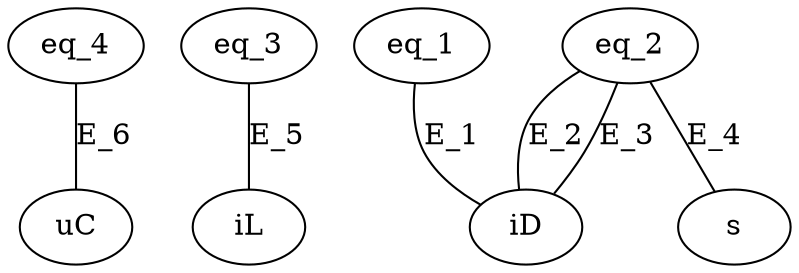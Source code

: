 digraph G{
    ratio="fill"
    node[shape="ellipse"]
    uC [label="uC"]
    iL [label="iL"]
    iD [label="iD"]
    s [label="s"]
    eq_1 [label="eq_1"]
    eq_2 [label="eq_2"]
    eq_3 [label="eq_3"]
    eq_4 [label="eq_4"]
    
eq_1 -> iD [label="E_1", arrowhead="none"]
    eq_2 -> iD [label="E_2", arrowhead="none"]
    eq_2 -> iD [label="E_3", arrowhead="none"]
    eq_2 -> s [label="E_4", arrowhead="none"]
    eq_3 -> iL [label="E_5", arrowhead="none"]
    eq_4 -> uC [label="E_6", arrowhead="none"]
    
}
